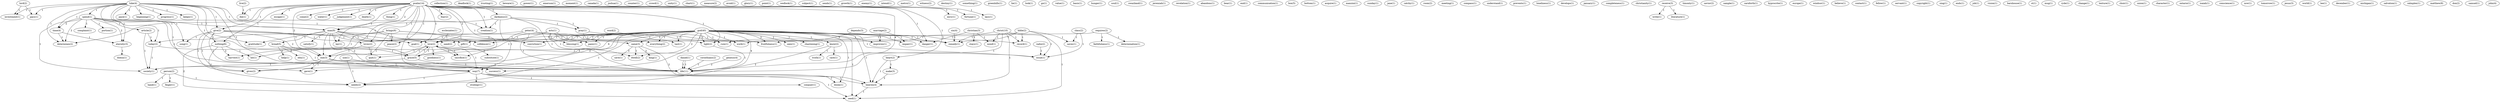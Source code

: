 digraph G {
  luke [ label="luke(4)" ];
  keeps [ label="keeps(1)" ];
  spend [ label="spend(1)" ];
  pace [ label="pace(1)" ];
  beginning [ label="beginning(1)" ];
  give [ label="give(2)" ];
  man [ label="man(9)" ];
  time [ label="time(4)" ];
  gratitude [ label="gratitude(1)" ];
  song [ label="song(1)" ];
  progress [ label="progress(1)" ];
  gift [ label="gift(1)" ];
  eternity [ label="eternity(3)" ];
  grace [ label="grace(5)" ];
  determines [ label="determines(2)" ];
  pays [ label="pays(1)" ];
  gives [ label="gives(2)" ];
  success [ label="success(1)" ];
  investment [ label="investment(1)" ];
  collection [ label="collection(1)" ];
  deadlock [ label="deadlock(1)" ];
  trusting [ label="trusting(1)" ];
  beware [ label="beware(1)" ];
  power [ label="power(1)" ];
  live [ label="live(2)" ];
  die [ label="die(1)" ];
  emerson [ label="emerson(1)" ];
  person [ label="person(2)" ];
  finger [ label="finger(1)" ];
  hand [ label="hand(1)" ];
  needs [ label="needs(2)" ];
  brings [ label="brings(6)" ];
  harvest [ label="harvest(1)" ];
  today [ label="today(2)" ];
  peace [ label="peace(2)" ];
  society [ label="society(1)" ];
  conviction [ label="conviction(1)" ];
  cofidence [ label="cofidence(1)" ];
  moment [ label="moment(1)" ];
  canada [ label="canada(1)" ];
  joshua [ label="joshua(1)" ];
  counter [ label="counter(1)" ];
  crowd [ label="crowd(1)" ];
  unity [ label="unity(1)" ];
  complaint [ label="complaint(1)" ];
  article [ label="article(2)" ];
  portion [ label="portion(1)" ];
  creation [ label="creation(1)" ];
  life [ label="life(11)" ];
  chart [ label="chart(1)" ];
  measure [ label="measure(2)" ];
  avoid [ label="avoid(1)" ];
  glory [ label="glory(1)" ];
  point [ label="point(1)" ];
  wedlock [ label="wedlock(1)" ];
  subject [ label="subject(1)" ];
  sends [ label="sends(1)" ];
  growth [ label="growth(1)" ];
  enemy [ label="enemy(1)" ];
  intend [ label="intend(1)" ];
  metro [ label="metro(1)" ];
  witness [ label="witness(2)" ];
  destiny [ label="destiny(1)" ];
  something [ label="something(1)" ];
  greenhills [ label="greenhills(1)" ];
  love [ label="love(4)" ];
  substitute [ label="substitute(1)" ];
  one [ label="one(3)" ];
  quit [ label="quit(1)" ];
  goodness [ label="goodness(1)" ];
  sacrifice [ label="sacrifice(1)" ];
  lie [ label="lie(1)" ];
  look [ label="look(1)" ];
  class [ label="class(2)" ];
  saves [ label="saves(1)" ];
  issue [ label="issue(1)" ];
  go [ label="go(1)" ];
  value [ label="value(1)" ];
  sin [ label="sin(4)" ];
  remedy [ label="remedy(1)" ];
  basis [ label="basis(1)" ];
  requires [ label="requires(2)" ];
  faithfulness [ label="faithfulness(1)" ];
  determination [ label="determination(1)" ];
  fruitfulness [ label="fruitfulness(1)" ];
  psalm [ label="psalm(14)" ];
  darkness [ label="darkness(2)" ];
  envy [ label="envy(1)" ];
  fortune [ label="fortune(1)" ];
  lays [ label="lays(1)" ];
  escape [ label="escape(1)" ];
  nothing [ label="nothing(6)" ];
  loves [ label="loves(2)" ];
  come [ label="come(2)" ];
  water [ label="water(1)" ];
  judgement [ label="judgement(1)" ];
  death [ label="death(1)" ];
  hit [ label="hit(1)" ];
  way [ label="way(7)" ];
  goal [ label="goal(1)" ];
  heart [ label="heart(2)" ];
  thing [ label="thing(1)" ];
  fear [ label="fear(2)" ];
  light [ label="light(2)" ];
  danger [ label="danger(1)" ];
  lay [ label="lay(1)" ];
  love [ label="love(2)" ];
  pray [ label="pray(1)" ];
  pray [ label="pray(1)" ];
  need [ label="need(2)" ];
  gave [ label="gave(1)" ];
  hunger [ label="hunger(1)" ];
  soul [ label="soul(1)" ];
  swaziland [ label="swaziland(1)" ];
  jeremiah [ label="jeremiah(1)" ];
  revelation [ label="revelation(1)" ];
  abandons [ label="abandons(1)" ];
  bear [ label="bear(1)" ];
  end [ label="end(1)" ];
  communication [ label="communication(1)" ];
  box [ label="box(5)" ];
  bottom [ label="bottom(1)" ];
  acquire [ label="acquire(1)" ];
  manzini [ label="manzini(1)" ];
  seed [ label="seed(1)" ];
  sunday [ label="sunday(1)" ];
  satisfy [ label="satisfy(1)" ];
  ruin [ label="ruin(1)" ];
  bread [ label="bread(5)" ];
  use [ label="use(1)" ];
  jane [ label="jane(1)" ];
  catchy [ label="catchy(1)" ];
  room [ label="room(2)" ];
  meeting [ label="meeting(1)" ];
  compass [ label="compass(1)" ];
  doom [ label="doom(1)" ];
  strategy [ label="strategy(1)" ];
  heaven [ label="heaven(4)" ];
  conquer [ label="conquer(1)" ];
  understand [ label="understand(1)" ];
  prevents [ label="prevents(1)" ];
  loneliness [ label="loneliness(1)" ];
  develops [ label="develops(1)" ];
  christian [ label="christian(3)" ];
  stays [ label="stays(1)" ];
  mind [ label="mind(1)" ];
  bible [ label="bible(2)" ];
  record [ label="record(1)" ];
  peter [ label="peter(4)" ];
  acts [ label="acts(1)" ];
  came [ label="came(3)" ];
  blessing [ label="blessing(1)" ];
  dwell [ label="dwell(2)" ];
  panic [ label="panic(1)" ];
  january [ label="january(1)" ];
  completeness [ label="completeness(1)" ];
  christianity [ label="christianity(1)" ];
  receive [ label="receive(3)" ];
  write [ label="write(1)" ];
  literature [ label="literature(1)" ];
  word [ label="word(2)" ];
  tast [ label="tast(1)" ];
  timonty [ label="timonty(1)" ];
  make [ label="make(3)" ];
  savior [ label="savior(2)" ];
  ecclesiates [ label="ecclesiates(1)" ];
  sample [ label="sample(1)" ];
  carnforth [ label="carnforth(1)" ];
  lord [ label="lord(2)" ];
  hyprocrite [ label="hyprocrite(1)" ];
  europe [ label="europe(1)" ];
  depends [ label="depends(3)" ];
  work [ label="work(1)" ];
  windsor [ label="windsor(1)" ];
  believe [ label="believe(1)" ];
  contact [ label="contact(1)" ];
  god [ label="god(40)" ];
  know [ label="know(2)" ];
  everything [ label="everything(2)" ];
  sees [ label="sees(1)" ];
  chastening [ label="chastening(1)" ];
  improves [ label="improves(1)" ];
  impair [ label="impair(1)" ];
  fellow [ label="fellow(1)" ];
  servant [ label="servant(1)" ];
  copyright [ label="copyright(1)" ];
  daniel [ label="daniel(1)" ];
  sing [ label="sing(1)" ];
  ends [ label="ends(1)" ];
  marriage [ label="marriage(2)" ];
  truth [ label="truth(1)" ];
  care [ label="care(1)" ];
  radio [ label="radio(2)" ];
  job [ label="job(1)" ];
  christ [ label="christ(10)" ];
  vision [ label="vision(1)" ];
  doesn [ label="doesn(1)" ];
  king [ label="king(1)" ];
  save [ label="save(1)" ];
  barnhouse [ label="barnhouse(1)" ];
  st [ label="st(1)" ];
  mug [ label="mug(1)" ];
  ryde [ label="ryde(1)" ];
  edu [ label="edu(1)" ];
  help [ label="help(1)" ];
  change [ label="change(1)" ];
  texture [ label="texture(1)" ];
  choir [ label="choir(1)" ];
  union [ label="union(1)" ];
  character [ label="character(1)" ];
  ontario [ label="ontario(1)" ];
  isaiah [ label="isaiah(1)" ];
  conscience [ label="conscience(1)" ];
  nsw [ label="nsw(1)" ];
  tomorrow [ label="tomorrow(1)" ];
  jesus [ label="jesus(3)" ];
  daniel [ label="daniel(1)" ];
  world [ label="world(1)" ];
  lee [ label="lee(1)" ];
  december [ label="december(1)" ];
  michigan [ label="michigan(1)" ];
  salvation [ label="salvation(1)" ];
  calmplex [ label="calmplex(1)" ];
  corinthians [ label="corinthians(2)" ];
  matthew [ label="matthew(8)" ];
  don [ label="don(2)" ];
  samuel [ label="samuel(1)" ];
  john [ label="john(4)" ];
  genesis [ label="genesis(4)" ];
  luke -> keeps [ label="1" ];
  luke -> spend [ label="1" ];
  luke -> pace [ label="1" ];
  luke -> beginning [ label="1" ];
  luke -> give [ label="1" ];
  luke -> man [ label="1" ];
  luke -> time [ label="1" ];
  luke -> gratitude [ label="1" ];
  luke -> song [ label="1" ];
  luke -> progress [ label="1" ];
  luke -> gift [ label="1" ];
  luke -> eternity [ label="1" ];
  luke -> grace [ label="1" ];
  luke -> determines [ label="1" ];
  luke -> pays [ label="1" ];
  luke -> gives [ label="1" ];
  luke -> success [ label="1" ];
  luke -> investment [ label="1" ];
  live -> die [ label="1" ];
  person -> finger [ label="1" ];
  person -> hand [ label="1" ];
  person -> needs [ label="1" ];
  brings -> harvest [ label="1" ];
  brings -> today [ label="1" ];
  brings -> peace [ label="2" ];
  brings -> society [ label="1" ];
  brings -> conviction [ label="1" ];
  brings -> cofidence [ label="1" ];
  spend -> complaint [ label="1" ];
  spend -> article [ label="1" ];
  spend -> portion [ label="1" ];
  spend -> man [ label="1" ];
  spend -> creation [ label="1" ];
  spend -> today [ label="1" ];
  spend -> time [ label="2" ];
  spend -> society [ label="1" ];
  spend -> eternity [ label="2" ];
  spend -> determines [ label="2" ];
  spend -> life [ label="1" ];
  article -> today [ label="1" ];
  article -> society [ label="1" ];
  love -> substitute [ label="1" ];
  love -> one [ label="1" ];
  love -> quit [ label="1" ];
  love -> goodness [ label="1" ];
  love -> grace [ label="1" ];
  love -> sacrifice [ label="1" ];
  class -> saves [ label="1" ];
  class -> issue [ label="1" ];
  sin -> remedy [ label="1" ];
  requires -> faithfulness [ label="1" ];
  requires -> determination [ label="1" ];
  requires -> fruitfulness [ label="1" ];
  psalm -> darkness [ label="1" ];
  psalm -> give [ label="1" ];
  psalm -> envy [ label="1" ];
  psalm -> fortune [ label="1" ];
  psalm -> lays [ label="1" ];
  psalm -> escape [ label="1" ];
  psalm -> nothing [ label="1" ];
  psalm -> loves [ label="1" ];
  psalm -> man [ label="2" ];
  psalm -> come [ label="1" ];
  psalm -> creation [ label="1" ];
  psalm -> water [ label="1" ];
  psalm -> judgement [ label="1" ];
  psalm -> death [ label="1" ];
  psalm -> one [ label="2" ];
  psalm -> hit [ label="1" ];
  psalm -> peace [ label="1" ];
  psalm -> way [ label="1" ];
  psalm -> goal [ label="1" ];
  psalm -> heart [ label="1" ];
  psalm -> thing [ label="1" ];
  psalm -> die [ label="1" ];
  psalm -> fear [ label="1" ];
  psalm -> light [ label="1" ];
  psalm -> danger [ label="1" ];
  psalm -> determines [ label="1" ];
  psalm -> lay [ label="1" ];
  psalm -> love [ label="2" ];
  psalm -> sacrifice [ label="1" ];
  psalm -> life [ label="4" ];
  darkness -> man [ label="1" ];
  darkness -> creation [ label="1" ];
  darkness -> way [ label="1" ];
  darkness -> pray [ label="1" ];
  darkness -> pray [ label="1" ];
  darkness -> life [ label="1" ];
  give -> nothing [ label="1" ];
  give -> loves [ label="1" ];
  give -> one [ label="2" ];
  give -> song [ label="1" ];
  give -> need [ label="1" ];
  give -> gave [ label="1" ];
  give -> gives [ label="1" ];
  give -> love [ label="1" ];
  give -> life [ label="1" ];
  nothing -> harvest [ label="2" ];
  nothing -> hit [ label="1" ];
  nothing -> needs [ label="1" ];
  nothing -> seed [ label="2" ];
  loves -> one [ label="1" ];
  loves -> quit [ label="1" ];
  man -> satisfy [ label="1" ];
  man -> one [ label="1" ];
  man -> goal [ label="1" ];
  man -> gratitude [ label="1" ];
  man -> ruin [ label="1" ];
  man -> lay [ label="1" ];
  man -> bread [ label="1" ];
  man -> remedy [ label="1" ];
  man -> love [ label="1" ];
  man -> life [ label="2" ];
  use -> way [ label="1" ];
  use -> needs [ label="1" ];
  today -> society [ label="1" ];
  today -> grace [ label="1" ];
  one -> way [ label="1" ];
  one -> society [ label="1" ];
  one -> gave [ label="1" ];
  one -> life [ label="1" ];
  way -> doom [ label="1" ];
  way -> strategy [ label="1" ];
  way -> heaven [ label="1" ];
  way -> love [ label="1" ];
  way -> needs [ label="1" ];
  way -> conquer [ label="1" ];
  way -> seed [ label="1" ];
  christian -> stays [ label="1" ];
  christian -> danger [ label="1" ];
  christian -> mind [ label="1" ];
  bible -> saves [ label="1" ];
  bible -> ruin [ label="1" ];
  bible -> remedy [ label="1" ];
  bible -> issue [ label="1" ];
  bible -> record [ label="1" ];
  peter -> goal [ label="1" ];
  peter -> light [ label="1" ];
  peter -> fruitfulness [ label="1" ];
  peter -> love [ label="1" ];
  peter -> life [ label="1" ];
  time -> eternity [ label="1" ];
  time -> determines [ label="1" ];
  acts -> came [ label="1" ];
  acts -> grace [ label="1" ];
  acts -> blessing [ label="1" ];
  acts -> love [ label="1" ];
  acts -> dwell [ label="1" ];
  acts -> panic [ label="1" ];
  receive -> write [ label="1" ];
  receive -> literature [ label="1" ];
  word -> tast [ label="1" ];
  heart -> make [ label="1" ];
  heart -> heaven [ label="1" ];
  ecclesiates -> love [ label="1" ];
  lord -> pays [ label="1" ];
  lord -> investment [ label="1" ];
  depends -> work [ label="2" ];
  god -> tast [ label="1" ];
  god -> gift [ label="1" ];
  god -> ruin [ label="1" ];
  god -> know [ label="1" ];
  god -> light [ label="2" ];
  god -> doom [ label="1" ];
  god -> came [ label="2" ];
  god -> danger [ label="1" ];
  god -> grace [ label="6" ];
  god -> need [ label="1" ];
  god -> gave [ label="2" ];
  god -> remedy [ label="1" ];
  god -> everything [ label="1" ];
  god -> gives [ label="3" ];
  god -> sees [ label="1" ];
  god -> success [ label="2" ];
  god -> issue [ label="1" ];
  god -> work [ label="1" ];
  god -> record [ label="1" ];
  god -> fruitfulness [ label="2" ];
  god -> conviction [ label="1" ];
  god -> blessing [ label="1" ];
  god -> chastening [ label="1" ];
  god -> heaven [ label="1" ];
  god -> improves [ label="1" ];
  god -> love [ label="5" ];
  god -> dwell [ label="2" ];
  god -> impair [ label="1" ];
  god -> cofidence [ label="1" ];
  god -> needs [ label="1" ];
  god -> seed [ label="1" ];
  god -> panic [ label="1" ];
  god -> life [ label="4" ];
  daniel -> life [ label="1" ];
  marriage -> improves [ label="1" ];
  marriage -> impair [ label="1" ];
  know -> truth [ label="1" ];
  know -> care [ label="1" ];
  know -> needs [ label="2" ];
  radio -> issue [ label="1" ];
  light -> life [ label="1" ];
  christ -> remedy [ label="1" ];
  christ -> record [ label="1" ];
  christ -> heaven [ label="1" ];
  christ -> mind [ label="1" ];
  christ -> seed [ label="1" ];
  christ -> life [ label="1" ];
  pray -> everything [ label="1" ];
  pray -> work [ label="1" ];
  eternity -> doesn [ label="1" ];
  came -> king [ label="2" ];
  came -> save [ label="2" ];
  came -> heaven [ label="2" ];
  came -> dwell [ label="1" ];
  grace -> gives [ label="1" ];
  grace -> success [ label="1" ];
  grace -> love [ label="1" ];
  bread -> edu [ label="2" ];
  bread -> issue [ label="1" ];
  bread -> help [ label="2" ];
  bread -> life [ label="1" ];
  make -> heaven [ label="2" ];
  heaven -> seed [ label="1" ];
  love -> sacrifice [ label="1" ];
  daniel -> life [ label="1" ];
  corinthians -> life [ label="1" ];
  genesis -> life [ label="2" ];
}
